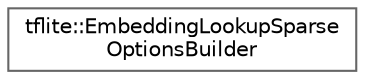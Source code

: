 digraph "Graphical Class Hierarchy"
{
 // LATEX_PDF_SIZE
  bgcolor="transparent";
  edge [fontname=Helvetica,fontsize=10,labelfontname=Helvetica,labelfontsize=10];
  node [fontname=Helvetica,fontsize=10,shape=box,height=0.2,width=0.4];
  rankdir="LR";
  Node0 [id="Node000000",label="tflite::EmbeddingLookupSparse\lOptionsBuilder",height=0.2,width=0.4,color="grey40", fillcolor="white", style="filled",URL="$structtflite_1_1_embedding_lookup_sparse_options_builder.html",tooltip=" "];
}
